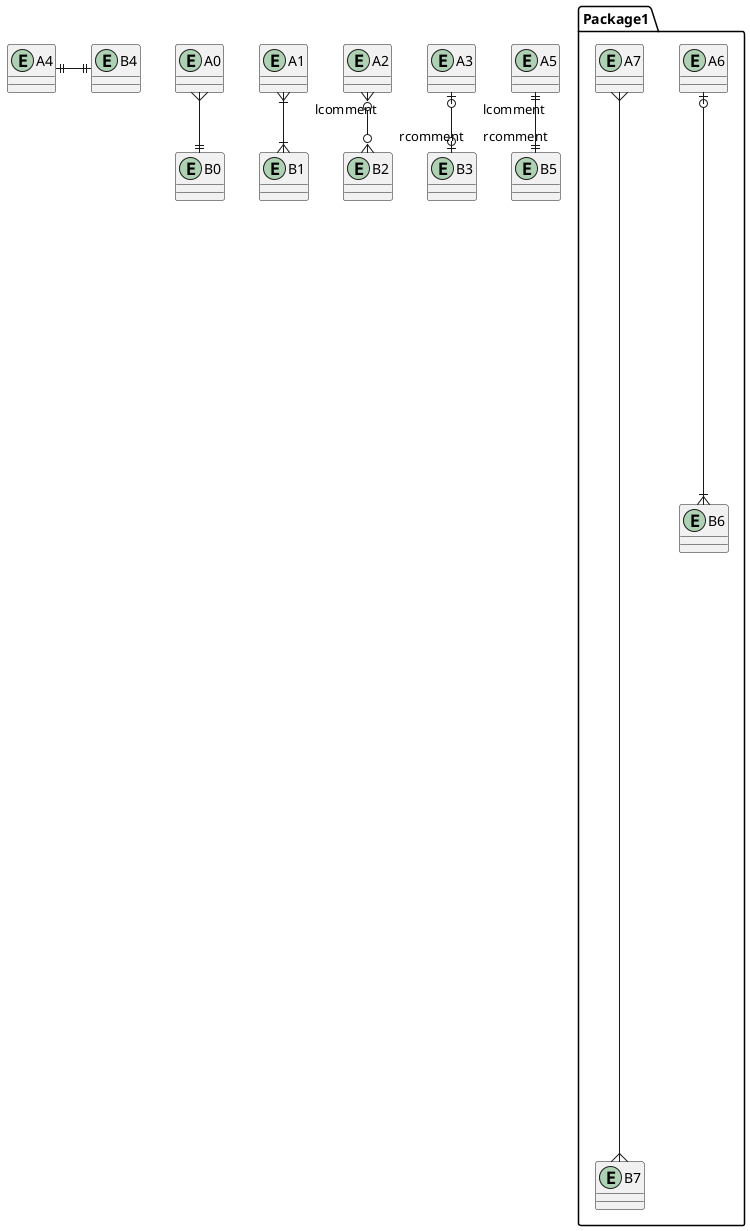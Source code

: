 @startuml

entity A0
entity B0
A0 }--|| B0

entity A1
entity B1
A1}|--|{ B1

entity A2
entity B2
A2"lcomment"}o--o{ B2

entity A3
entity B3
A3 |o--o|"rcomment"B3

entity A4
entity B4
A4||-||                B4

    entity A5
    entity B5
    A5  "lcomment"     ||--||  "rcomment"  B5

package Package1{
    entity A6
    entity B6
    A6 |o-------|{ B6

    entity A7
    entity B7
    A7 }-------down----------{ B7
}

@enduml